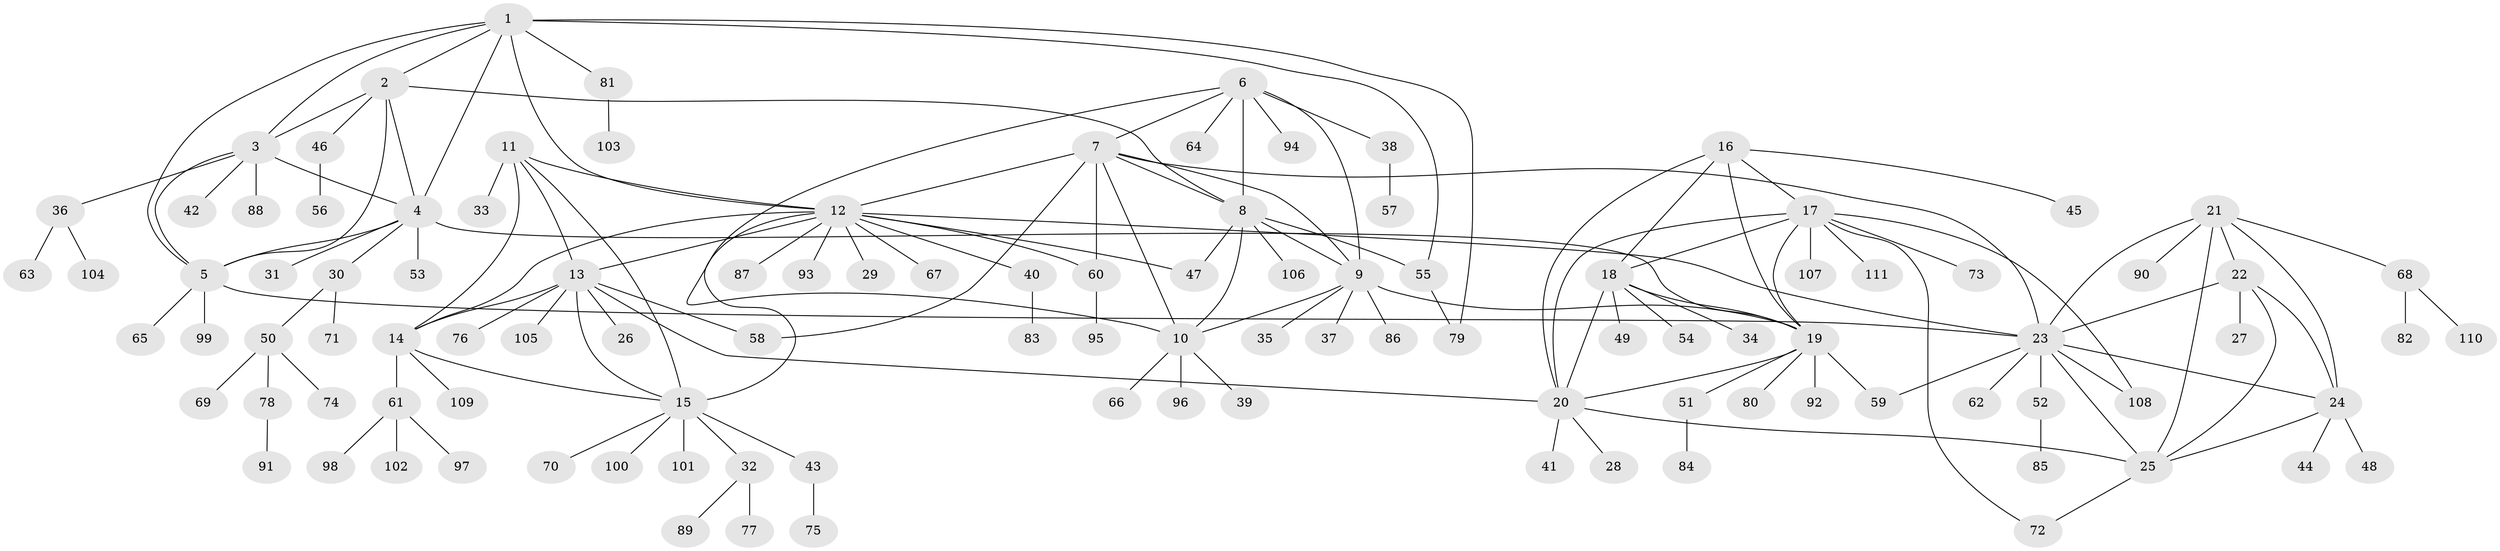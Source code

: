 // coarse degree distribution, {1: 0.5074626865671642, 6: 0.07462686567164178, 8: 0.05970149253731343, 5: 0.07462686567164178, 9: 0.014925373134328358, 2: 0.13432835820895522, 13: 0.014925373134328358, 4: 0.04477611940298507, 3: 0.029850746268656716, 7: 0.04477611940298507}
// Generated by graph-tools (version 1.1) at 2025/37/03/04/25 23:37:33]
// undirected, 111 vertices, 154 edges
graph export_dot {
  node [color=gray90,style=filled];
  1;
  2;
  3;
  4;
  5;
  6;
  7;
  8;
  9;
  10;
  11;
  12;
  13;
  14;
  15;
  16;
  17;
  18;
  19;
  20;
  21;
  22;
  23;
  24;
  25;
  26;
  27;
  28;
  29;
  30;
  31;
  32;
  33;
  34;
  35;
  36;
  37;
  38;
  39;
  40;
  41;
  42;
  43;
  44;
  45;
  46;
  47;
  48;
  49;
  50;
  51;
  52;
  53;
  54;
  55;
  56;
  57;
  58;
  59;
  60;
  61;
  62;
  63;
  64;
  65;
  66;
  67;
  68;
  69;
  70;
  71;
  72;
  73;
  74;
  75;
  76;
  77;
  78;
  79;
  80;
  81;
  82;
  83;
  84;
  85;
  86;
  87;
  88;
  89;
  90;
  91;
  92;
  93;
  94;
  95;
  96;
  97;
  98;
  99;
  100;
  101;
  102;
  103;
  104;
  105;
  106;
  107;
  108;
  109;
  110;
  111;
  1 -- 2;
  1 -- 3;
  1 -- 4;
  1 -- 5;
  1 -- 12;
  1 -- 55;
  1 -- 79;
  1 -- 81;
  2 -- 3;
  2 -- 4;
  2 -- 5;
  2 -- 8;
  2 -- 46;
  3 -- 4;
  3 -- 5;
  3 -- 36;
  3 -- 42;
  3 -- 88;
  4 -- 5;
  4 -- 19;
  4 -- 30;
  4 -- 31;
  4 -- 53;
  5 -- 23;
  5 -- 65;
  5 -- 99;
  6 -- 7;
  6 -- 8;
  6 -- 9;
  6 -- 10;
  6 -- 38;
  6 -- 64;
  6 -- 94;
  7 -- 8;
  7 -- 9;
  7 -- 10;
  7 -- 12;
  7 -- 23;
  7 -- 58;
  7 -- 60;
  8 -- 9;
  8 -- 10;
  8 -- 47;
  8 -- 55;
  8 -- 106;
  9 -- 10;
  9 -- 19;
  9 -- 35;
  9 -- 37;
  9 -- 86;
  10 -- 39;
  10 -- 66;
  10 -- 96;
  11 -- 12;
  11 -- 13;
  11 -- 14;
  11 -- 15;
  11 -- 33;
  12 -- 13;
  12 -- 14;
  12 -- 15;
  12 -- 23;
  12 -- 29;
  12 -- 40;
  12 -- 47;
  12 -- 60;
  12 -- 67;
  12 -- 87;
  12 -- 93;
  13 -- 14;
  13 -- 15;
  13 -- 20;
  13 -- 26;
  13 -- 58;
  13 -- 76;
  13 -- 105;
  14 -- 15;
  14 -- 61;
  14 -- 109;
  15 -- 32;
  15 -- 43;
  15 -- 70;
  15 -- 100;
  15 -- 101;
  16 -- 17;
  16 -- 18;
  16 -- 19;
  16 -- 20;
  16 -- 45;
  17 -- 18;
  17 -- 19;
  17 -- 20;
  17 -- 72;
  17 -- 73;
  17 -- 107;
  17 -- 108;
  17 -- 111;
  18 -- 19;
  18 -- 20;
  18 -- 34;
  18 -- 49;
  18 -- 54;
  19 -- 20;
  19 -- 51;
  19 -- 59;
  19 -- 80;
  19 -- 92;
  20 -- 25;
  20 -- 28;
  20 -- 41;
  21 -- 22;
  21 -- 23;
  21 -- 24;
  21 -- 25;
  21 -- 68;
  21 -- 90;
  22 -- 23;
  22 -- 24;
  22 -- 25;
  22 -- 27;
  23 -- 24;
  23 -- 25;
  23 -- 52;
  23 -- 59;
  23 -- 62;
  23 -- 108;
  24 -- 25;
  24 -- 44;
  24 -- 48;
  25 -- 72;
  30 -- 50;
  30 -- 71;
  32 -- 77;
  32 -- 89;
  36 -- 63;
  36 -- 104;
  38 -- 57;
  40 -- 83;
  43 -- 75;
  46 -- 56;
  50 -- 69;
  50 -- 74;
  50 -- 78;
  51 -- 84;
  52 -- 85;
  55 -- 79;
  60 -- 95;
  61 -- 97;
  61 -- 98;
  61 -- 102;
  68 -- 82;
  68 -- 110;
  78 -- 91;
  81 -- 103;
}
